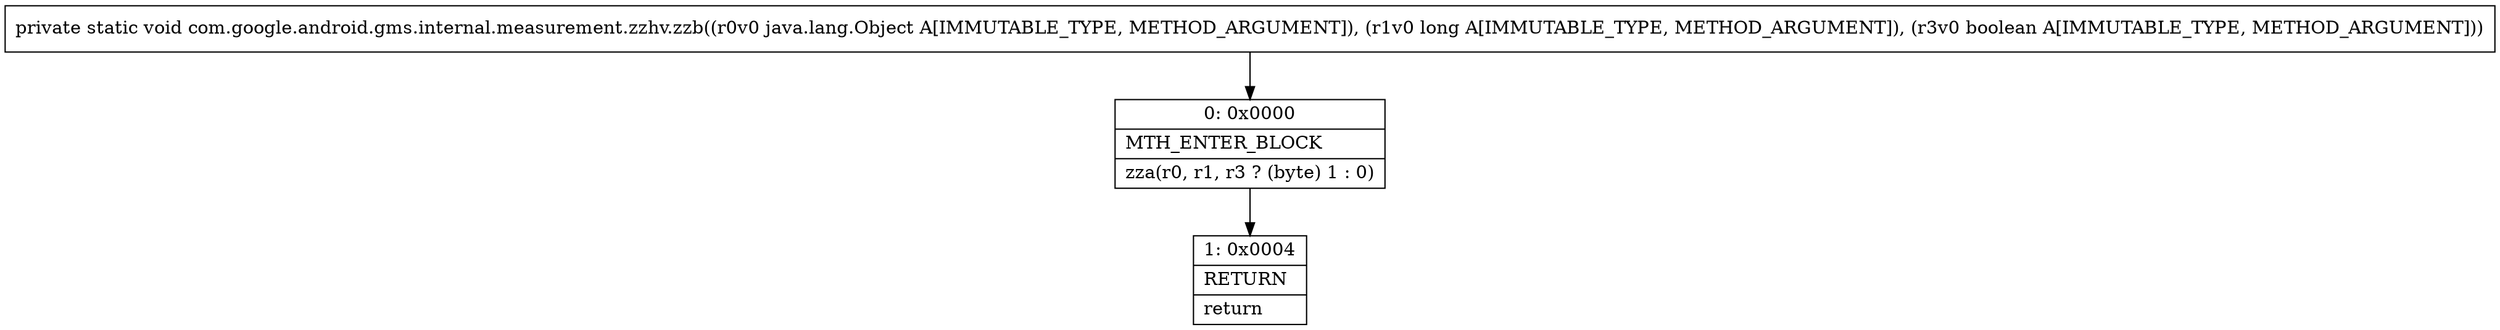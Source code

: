 digraph "CFG forcom.google.android.gms.internal.measurement.zzhv.zzb(Ljava\/lang\/Object;JZ)V" {
Node_0 [shape=record,label="{0\:\ 0x0000|MTH_ENTER_BLOCK\l|zza(r0, r1, r3 ? (byte) 1 : 0)\l}"];
Node_1 [shape=record,label="{1\:\ 0x0004|RETURN\l|return\l}"];
MethodNode[shape=record,label="{private static void com.google.android.gms.internal.measurement.zzhv.zzb((r0v0 java.lang.Object A[IMMUTABLE_TYPE, METHOD_ARGUMENT]), (r1v0 long A[IMMUTABLE_TYPE, METHOD_ARGUMENT]), (r3v0 boolean A[IMMUTABLE_TYPE, METHOD_ARGUMENT])) }"];
MethodNode -> Node_0;
Node_0 -> Node_1;
}

